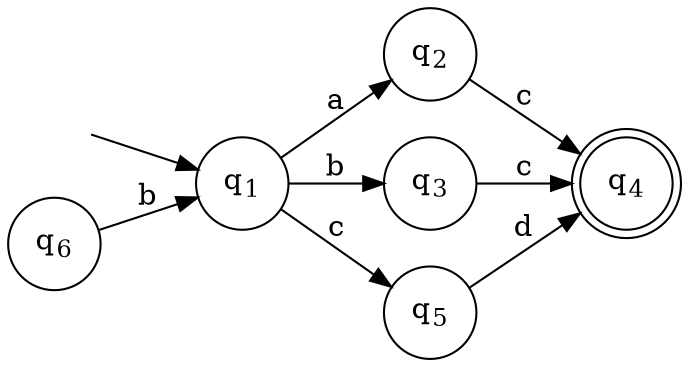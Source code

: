 digraph finite_state_machine {
    node [label="", shape=circle];
 
    ss[style="invis"];

    s1[label=<q<sub>1</sub>>];
    s2[label=<q<sub>2</sub>>];
    s3[label=<q<sub>3</sub>>];
    s4[label=<q<sub>4</sub>>,shape="doublecircle"];
    s5[label=<q<sub>5</sub>>];
    s6[label=<q<sub>6</sub>>];
    
    
    ss -> s1;
    
    s1 -> s2[label="a"];
    s1 -> s3[label="b"];
    s1 -> s5[label="c"];
    s2 -> s4[label="c"];
    s3 -> s4[label="c"];
    s5 -> s4[label="d"];
    s6 -> s1[label="b"];


    rankdir="LR"

}
